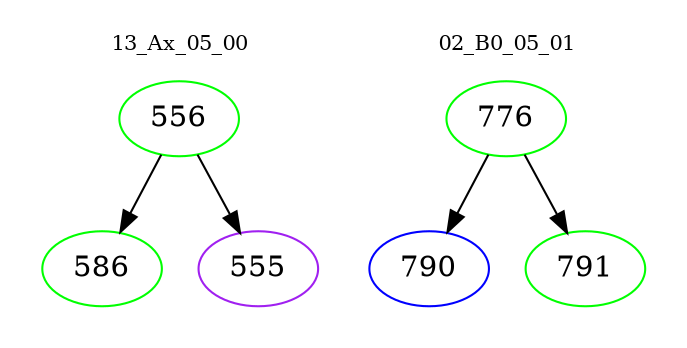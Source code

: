 digraph{
subgraph cluster_0 {
color = white
label = "13_Ax_05_00";
fontsize=10;
T0_556 [label="556", color="green"]
T0_556 -> T0_586 [color="black"]
T0_586 [label="586", color="green"]
T0_556 -> T0_555 [color="black"]
T0_555 [label="555", color="purple"]
}
subgraph cluster_1 {
color = white
label = "02_B0_05_01";
fontsize=10;
T1_776 [label="776", color="green"]
T1_776 -> T1_790 [color="black"]
T1_790 [label="790", color="blue"]
T1_776 -> T1_791 [color="black"]
T1_791 [label="791", color="green"]
}
}
